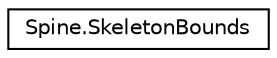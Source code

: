 digraph "그래픽컬한 클래스 계통도"
{
 // LATEX_PDF_SIZE
  edge [fontname="Helvetica",fontsize="10",labelfontname="Helvetica",labelfontsize="10"];
  node [fontname="Helvetica",fontsize="10",shape=record];
  rankdir="LR";
  Node0 [label="Spine.SkeletonBounds",height=0.2,width=0.4,color="black", fillcolor="white", style="filled",URL="$class_spine_1_1_skeleton_bounds.html",tooltip="Collects each BoundingBoxAttachment that is visible and computes the world vertices for its polygon...."];
}
